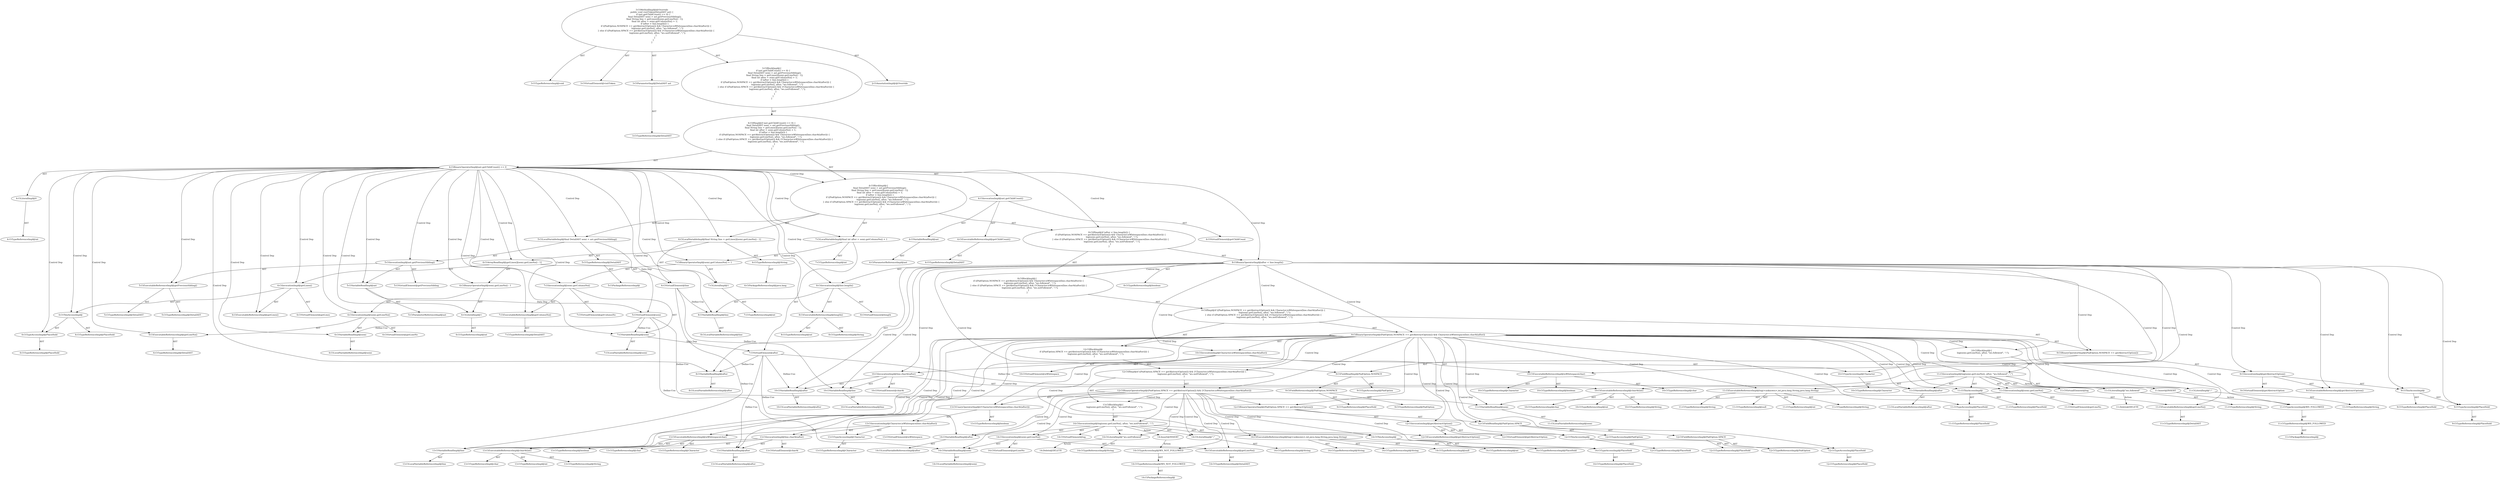 digraph "visitToken#?,DetailAST" {
0 [label="3:CtTypeReferenceImpl@void" shape=ellipse]
1 [label="3:CtVirtualElement@visitToken" shape=ellipse]
2 [label="3:CtParameterImpl@DetailAST ast" shape=ellipse]
3 [label="3:CtTypeReferenceImpl@DetailAST" shape=ellipse]
4 [label="4:CtExecutableReferenceImpl@getChildCount()" shape=ellipse]
5 [label="4:CtTypeReferenceImpl@DetailAST" shape=ellipse]
6 [label="4:CtVirtualElement@getChildCount" shape=ellipse]
7 [label="4:CtVariableReadImpl@ast" shape=ellipse]
8 [label="4:CtParameterReferenceImpl@ast" shape=ellipse]
9 [label="4:CtInvocationImpl@ast.getChildCount()" shape=ellipse]
10 [label="4:CtLiteralImpl@0" shape=ellipse]
11 [label="4:CtTypeReferenceImpl@int" shape=ellipse]
12 [label="4:CtBinaryOperatorImpl@ast.getChildCount() == 0" shape=ellipse]
13 [label="5:CtTypeReferenceImpl@DetailAST" shape=ellipse]
14 [label="5:CtPackageReferenceImpl@" shape=ellipse]
15 [label="5:CtExecutableReferenceImpl@getPreviousSibling()" shape=ellipse]
16 [label="5:CtTypeReferenceImpl@DetailAST" shape=ellipse]
17 [label="5:CtTypeReferenceImpl@DetailAST" shape=ellipse]
18 [label="5:CtVirtualElement@getPreviousSibling" shape=ellipse]
19 [label="5:CtVariableReadImpl@ast" shape=ellipse]
20 [label="5:CtParameterReferenceImpl@ast" shape=ellipse]
21 [label="5:CtInvocationImpl@ast.getPreviousSibling()" shape=ellipse]
22 [label="5:CtVirtualElement@semi" shape=ellipse]
23 [label="5:CtLocalVariableImpl@final DetailAST semi = ast.getPreviousSibling()" shape=ellipse]
24 [label="6:CtTypeReferenceImpl@String" shape=ellipse]
25 [label="6:CtPackageReferenceImpl@java.lang" shape=ellipse]
26 [label="6:CtExecutableReferenceImpl@getLines()" shape=ellipse]
27 [label="6:CtVirtualElement@getLines" shape=ellipse]
28 [label="6:CtTypeAccessImpl@PlaceHold" shape=ellipse]
29 [label="6:CtTypeReferenceImpl@PlaceHold" shape=ellipse]
30 [label="6:CtThisAccessImpl@" shape=ellipse]
31 [label="6:CtTypeReferenceImpl@PlaceHold" shape=ellipse]
32 [label="6:CtInvocationImpl@getLines()" shape=ellipse]
33 [label="6:CtExecutableReferenceImpl@getLineNo()" shape=ellipse]
34 [label="6:CtTypeReferenceImpl@DetailAST" shape=ellipse]
35 [label="6:CtVirtualElement@getLineNo" shape=ellipse]
36 [label="6:CtVariableReadImpl@semi" shape=ellipse]
37 [label="6:CtLocalVariableReferenceImpl@semi" shape=ellipse]
38 [label="6:CtInvocationImpl@semi.getLineNo()" shape=ellipse]
39 [label="6:CtLiteralImpl@1" shape=ellipse]
40 [label="6:CtTypeReferenceImpl@int" shape=ellipse]
41 [label="6:CtBinaryOperatorImpl@semi.getLineNo() - 1" shape=ellipse]
42 [label="6:CtArrayReadImpl@getLines()[semi.getLineNo() - 1]" shape=ellipse]
43 [label="6:CtVirtualElement@line" shape=ellipse]
44 [label="6:CtLocalVariableImpl@final String line = getLines()[semi.getLineNo() - 1]" shape=ellipse]
45 [label="7:CtTypeReferenceImpl@int" shape=ellipse]
46 [label="7:CtExecutableReferenceImpl@getColumnNo()" shape=ellipse]
47 [label="7:CtTypeReferenceImpl@DetailAST" shape=ellipse]
48 [label="7:CtVirtualElement@getColumnNo" shape=ellipse]
49 [label="7:CtVariableReadImpl@semi" shape=ellipse]
50 [label="7:CtLocalVariableReferenceImpl@semi" shape=ellipse]
51 [label="7:CtInvocationImpl@semi.getColumnNo()" shape=ellipse]
52 [label="7:CtLiteralImpl@1" shape=ellipse]
53 [label="7:CtTypeReferenceImpl@int" shape=ellipse]
54 [label="7:CtBinaryOperatorImpl@semi.getColumnNo() + 1" shape=ellipse]
55 [label="7:CtVirtualElement@after" shape=ellipse]
56 [label="7:CtLocalVariableImpl@final int after = semi.getColumnNo() + 1" shape=ellipse]
57 [label="8:CtVariableReadImpl@after" shape=ellipse]
58 [label="8:CtLocalVariableReferenceImpl@after" shape=ellipse]
59 [label="8:CtExecutableReferenceImpl@length()" shape=ellipse]
60 [label="8:CtTypeReferenceImpl@String" shape=ellipse]
61 [label="8:CtTypeReferenceImpl@int" shape=ellipse]
62 [label="8:CtVirtualElement@length" shape=ellipse]
63 [label="8:CtVariableReadImpl@line" shape=ellipse]
64 [label="8:CtLocalVariableReferenceImpl@line" shape=ellipse]
65 [label="8:CtInvocationImpl@line.length()" shape=ellipse]
66 [label="8:CtBinaryOperatorImpl@after < line.length()" shape=ellipse]
67 [label="8:CtTypeReferenceImpl@boolean" shape=ellipse]
68 [label="9:CtFieldReferenceImpl@PadOption.NOSPACE" shape=ellipse]
69 [label="9:CtTypeReferenceImpl@PadOption" shape=ellipse]
70 [label="9:CtTypeReferenceImpl@PlaceHold" shape=ellipse]
71 [label="9:CtFieldReadImpl@PadOption.NOSPACE" shape=ellipse]
72 [label="9:CtTypeAccessImpl@PadOption" shape=ellipse]
73 [label="9:CtExecutableReferenceImpl@getAbstractOption()" shape=ellipse]
74 [label="9:CtVirtualElement@getAbstractOption" shape=ellipse]
75 [label="9:CtTypeAccessImpl@PlaceHold" shape=ellipse]
76 [label="9:CtTypeReferenceImpl@PlaceHold" shape=ellipse]
77 [label="9:CtThisAccessImpl@" shape=ellipse]
78 [label="9:CtTypeReferenceImpl@PlaceHold" shape=ellipse]
79 [label="9:CtInvocationImpl@getAbstractOption()" shape=ellipse]
80 [label="9:CtBinaryOperatorImpl@(PadOption.NOSPACE == getAbstractOption())" shape=ellipse]
81 [label="10:CtExecutableReferenceImpl@isWhitespace(char)" shape=ellipse]
82 [label="10:CtTypeReferenceImpl@Character" shape=ellipse]
83 [label="10:CtTypeReferenceImpl@boolean" shape=ellipse]
84 [label="10:CtTypeReferenceImpl@char" shape=ellipse]
85 [label="10:CtVirtualElement@isWhitespace" shape=ellipse]
86 [label="10:CtTypeAccessImpl@Character" shape=ellipse]
87 [label="10:CtTypeReferenceImpl@Character" shape=ellipse]
88 [label="10:CtExecutableReferenceImpl@charAt(int)" shape=ellipse]
89 [label="10:CtTypeReferenceImpl@String" shape=ellipse]
90 [label="10:CtTypeReferenceImpl@char" shape=ellipse]
91 [label="10:CtTypeReferenceImpl@int" shape=ellipse]
92 [label="10:CtVirtualElement@charAt" shape=ellipse]
93 [label="10:CtVariableReadImpl@line" shape=ellipse]
94 [label="10:CtLocalVariableReferenceImpl@line" shape=ellipse]
95 [label="10:CtVariableReadImpl@after" shape=ellipse]
96 [label="10:CtLocalVariableReferenceImpl@after" shape=ellipse]
97 [label="10:CtInvocationImpl@line.charAt(after)" shape=ellipse]
98 [label="10:CtInvocationImpl@Character.isWhitespace(line.charAt(after))" shape=ellipse]
99 [label="9:CtBinaryOperatorImpl@(PadOption.NOSPACE == getAbstractOption()) && Character.isWhitespace(line.charAt(after))" shape=ellipse]
100 [label="11:CtExecutableReferenceImpl@log(<unknown>,int,java.lang.String,java.lang.String)" shape=ellipse]
101 [label="11:CtTypeReferenceImpl@null" shape=ellipse]
102 [label="11:CtTypeReferenceImpl@int" shape=ellipse]
103 [label="11:CtTypeReferenceImpl@String" shape=ellipse]
104 [label="11:CtTypeReferenceImpl@String" shape=ellipse]
105 [label="11:CtVirtualElement@log" shape=ellipse]
106 [label="11:CtTypeAccessImpl@PlaceHold" shape=ellipse]
107 [label="11:CtTypeReferenceImpl@PlaceHold" shape=ellipse]
108 [label="11:CtThisAccessImpl@" shape=ellipse]
109 [label="11:CtTypeReferenceImpl@PlaceHold" shape=ellipse]
110 [label="11:CtExecutableReferenceImpl@getLineNo()" shape=ellipse]
111 [label="11:CtTypeReferenceImpl@DetailAST" shape=ellipse]
112 [label="11:CtVirtualElement@getLineNo" shape=ellipse]
113 [label="11:CtVariableReadImpl@semi" shape=ellipse]
114 [label="11:CtLocalVariableReferenceImpl@semi" shape=ellipse]
115 [label="11:CtInvocationImpl@semi.getLineNo()" shape=ellipse]
116 [label="11:CtVariableReadImpl@after" shape=ellipse]
117 [label="11:CtLocalVariableReferenceImpl@after" shape=ellipse]
118 [label="11:CtLiteralImpl@\"ws.followed\"" shape=ellipse]
119 [label="11:CtTypeReferenceImpl@String" shape=ellipse]
120 [label="11:CtLiteralImpl@\";\"" shape=ellipse]
121 [label="11:CtTypeReferenceImpl@String" shape=ellipse]
122 [label="11:CtInvocationImpl@log(semi.getLineNo(), after, \"ws.followed\", \";\")" shape=ellipse]
123 [label="10:CtBlockImpl@\{
    log(semi.getLineNo(), after, \"ws.followed\", \";\");
\}" shape=ellipse]
124 [label="12:CtFieldReferenceImpl@PadOption.SPACE" shape=ellipse]
125 [label="12:CtTypeReferenceImpl@PadOption" shape=ellipse]
126 [label="12:CtTypeReferenceImpl@PlaceHold" shape=ellipse]
127 [label="12:CtFieldReadImpl@PadOption.SPACE" shape=ellipse]
128 [label="12:CtTypeAccessImpl@PadOption" shape=ellipse]
129 [label="12:CtExecutableReferenceImpl@getAbstractOption()" shape=ellipse]
130 [label="12:CtVirtualElement@getAbstractOption" shape=ellipse]
131 [label="12:CtTypeAccessImpl@PlaceHold" shape=ellipse]
132 [label="12:CtTypeReferenceImpl@PlaceHold" shape=ellipse]
133 [label="12:CtThisAccessImpl@" shape=ellipse]
134 [label="12:CtTypeReferenceImpl@PlaceHold" shape=ellipse]
135 [label="12:CtInvocationImpl@getAbstractOption()" shape=ellipse]
136 [label="12:CtBinaryOperatorImpl@(PadOption.SPACE == getAbstractOption())" shape=ellipse]
137 [label="13:CtExecutableReferenceImpl@isWhitespace(char)" shape=ellipse]
138 [label="13:CtTypeReferenceImpl@Character" shape=ellipse]
139 [label="13:CtTypeReferenceImpl@boolean" shape=ellipse]
140 [label="13:CtTypeReferenceImpl@char" shape=ellipse]
141 [label="13:CtVirtualElement@isWhitespace" shape=ellipse]
142 [label="13:CtTypeAccessImpl@Character" shape=ellipse]
143 [label="13:CtTypeReferenceImpl@Character" shape=ellipse]
144 [label="13:CtExecutableReferenceImpl@charAt(int)" shape=ellipse]
145 [label="13:CtTypeReferenceImpl@String" shape=ellipse]
146 [label="13:CtTypeReferenceImpl@char" shape=ellipse]
147 [label="13:CtTypeReferenceImpl@int" shape=ellipse]
148 [label="13:CtVirtualElement@charAt" shape=ellipse]
149 [label="13:CtVariableReadImpl@line" shape=ellipse]
150 [label="13:CtLocalVariableReferenceImpl@line" shape=ellipse]
151 [label="13:CtVariableReadImpl@after" shape=ellipse]
152 [label="13:CtLocalVariableReferenceImpl@after" shape=ellipse]
153 [label="13:CtInvocationImpl@line.charAt(after)" shape=ellipse]
154 [label="13:CtInvocationImpl@Character.isWhitespace(line.charAt(after))" shape=ellipse]
155 [label="13:CtUnaryOperatorImpl@(!Character.isWhitespace(line.charAt(after)))" shape=ellipse]
156 [label="13:CtTypeReferenceImpl@boolean" shape=ellipse]
157 [label="12:CtBinaryOperatorImpl@(PadOption.SPACE == getAbstractOption()) && (!Character.isWhitespace(line.charAt(after)))" shape=ellipse]
158 [label="14:CtExecutableReferenceImpl@log(<unknown>,int,java.lang.String,java.lang.String)" shape=ellipse]
159 [label="14:CtTypeReferenceImpl@null" shape=ellipse]
160 [label="14:CtTypeReferenceImpl@int" shape=ellipse]
161 [label="14:CtTypeReferenceImpl@String" shape=ellipse]
162 [label="14:CtTypeReferenceImpl@String" shape=ellipse]
163 [label="14:CtVirtualElement@log" shape=ellipse]
164 [label="14:CtTypeAccessImpl@PlaceHold" shape=ellipse]
165 [label="14:CtTypeReferenceImpl@PlaceHold" shape=ellipse]
166 [label="14:CtThisAccessImpl@" shape=ellipse]
167 [label="14:CtTypeReferenceImpl@PlaceHold" shape=ellipse]
168 [label="14:CtExecutableReferenceImpl@getLineNo()" shape=ellipse]
169 [label="14:CtTypeReferenceImpl@DetailAST" shape=ellipse]
170 [label="14:CtVirtualElement@getLineNo" shape=ellipse]
171 [label="14:CtVariableReadImpl@semi" shape=ellipse]
172 [label="14:CtLocalVariableReferenceImpl@semi" shape=ellipse]
173 [label="14:CtInvocationImpl@semi.getLineNo()" shape=ellipse]
174 [label="14:CtVariableReadImpl@after" shape=ellipse]
175 [label="14:CtLocalVariableReferenceImpl@after" shape=ellipse]
176 [label="14:CtLiteralImpl@\"ws.notFollowed\"" shape=ellipse]
177 [label="14:CtTypeReferenceImpl@String" shape=ellipse]
178 [label="14:CtLiteralImpl@\";\"" shape=ellipse]
179 [label="14:CtTypeReferenceImpl@String" shape=ellipse]
180 [label="14:CtInvocationImpl@log(semi.getLineNo(), after, \"ws.notFollowed\", \";\")" shape=ellipse]
181 [label="13:CtBlockImpl@\{
    log(semi.getLineNo(), after, \"ws.notFollowed\", \";\");
\}" shape=ellipse]
182 [label="12:CtIfImpl@if ((PadOption.SPACE == getAbstractOption()) && (!Character.isWhitespace(line.charAt(after)))) \{
    log(semi.getLineNo(), after, \"ws.notFollowed\", \";\");
\}" shape=ellipse]
183 [label="12:CtBlockImpl@
    if ((PadOption.SPACE == getAbstractOption()) && (!Character.isWhitespace(line.charAt(after)))) \{
        log(semi.getLineNo(), after, \"ws.notFollowed\", \";\");
    \}
" shape=ellipse]
184 [label="9:CtIfImpl@if ((PadOption.NOSPACE == getAbstractOption()) && Character.isWhitespace(line.charAt(after))) \{
    log(semi.getLineNo(), after, \"ws.followed\", \";\");
\} else if ((PadOption.SPACE == getAbstractOption()) && (!Character.isWhitespace(line.charAt(after)))) \{
    log(semi.getLineNo(), after, \"ws.notFollowed\", \";\");
\}" shape=ellipse]
185 [label="8:CtBlockImpl@\{
    if ((PadOption.NOSPACE == getAbstractOption()) && Character.isWhitespace(line.charAt(after))) \{
        log(semi.getLineNo(), after, \"ws.followed\", \";\");
    \} else if ((PadOption.SPACE == getAbstractOption()) && (!Character.isWhitespace(line.charAt(after)))) \{
        log(semi.getLineNo(), after, \"ws.notFollowed\", \";\");
    \}
\}" shape=ellipse]
186 [label="8:CtIfImpl@if (after < line.length()) \{
    if ((PadOption.NOSPACE == getAbstractOption()) && Character.isWhitespace(line.charAt(after))) \{
        log(semi.getLineNo(), after, \"ws.followed\", \";\");
    \} else if ((PadOption.SPACE == getAbstractOption()) && (!Character.isWhitespace(line.charAt(after)))) \{
        log(semi.getLineNo(), after, \"ws.notFollowed\", \";\");
    \}
\}" shape=ellipse]
187 [label="4:CtBlockImpl@\{
    final DetailAST semi = ast.getPreviousSibling();
    final String line = getLines()[semi.getLineNo() - 1];
    final int after = semi.getColumnNo() + 1;
    if (after < line.length()) \{
        if ((PadOption.NOSPACE == getAbstractOption()) && Character.isWhitespace(line.charAt(after))) \{
            log(semi.getLineNo(), after, \"ws.followed\", \";\");
        \} else if ((PadOption.SPACE == getAbstractOption()) && (!Character.isWhitespace(line.charAt(after)))) \{
            log(semi.getLineNo(), after, \"ws.notFollowed\", \";\");
        \}
    \}
\}" shape=ellipse]
188 [label="4:CtIfImpl@if (ast.getChildCount() == 0) \{
    final DetailAST semi = ast.getPreviousSibling();
    final String line = getLines()[semi.getLineNo() - 1];
    final int after = semi.getColumnNo() + 1;
    if (after < line.length()) \{
        if ((PadOption.NOSPACE == getAbstractOption()) && Character.isWhitespace(line.charAt(after))) \{
            log(semi.getLineNo(), after, \"ws.followed\", \";\");
        \} else if ((PadOption.SPACE == getAbstractOption()) && (!Character.isWhitespace(line.charAt(after)))) \{
            log(semi.getLineNo(), after, \"ws.notFollowed\", \";\");
        \}
    \}
\}" shape=ellipse]
189 [label="3:CtBlockImpl@\{
    if (ast.getChildCount() == 0) \{
        final DetailAST semi = ast.getPreviousSibling();
        final String line = getLines()[semi.getLineNo() - 1];
        final int after = semi.getColumnNo() + 1;
        if (after < line.length()) \{
            if ((PadOption.NOSPACE == getAbstractOption()) && Character.isWhitespace(line.charAt(after))) \{
                log(semi.getLineNo(), after, \"ws.followed\", \";\");
            \} else if ((PadOption.SPACE == getAbstractOption()) && (!Character.isWhitespace(line.charAt(after)))) \{
                log(semi.getLineNo(), after, \"ws.notFollowed\", \";\");
            \}
        \}
    \}
\}" shape=ellipse]
190 [label="3:CtMethodImpl@@Override
public void visitToken(DetailAST ast) \{
    if (ast.getChildCount() == 0) \{
        final DetailAST semi = ast.getPreviousSibling();
        final String line = getLines()[semi.getLineNo() - 1];
        final int after = semi.getColumnNo() + 1;
        if (after < line.length()) \{
            if ((PadOption.NOSPACE == getAbstractOption()) && Character.isWhitespace(line.charAt(after))) \{
                log(semi.getLineNo(), after, \"ws.followed\", \";\");
            \} else if ((PadOption.SPACE == getAbstractOption()) && (!Character.isWhitespace(line.charAt(after)))) \{
                log(semi.getLineNo(), after, \"ws.notFollowed\", \";\");
            \}
        \}
    \}
\}" shape=ellipse]
191 [label="2:CtAnnotationImpl@@Override" shape=ellipse]
192 [label="11:Delete@DELETE" shape=ellipse]
193 [label="14:Delete@DELETE" shape=ellipse]
194 [label="11:Insert@INSERT" shape=ellipse]
195 [label="11:CtPackageReferenceImpl@" shape=ellipse]
196 [label="11:CtTypeReferenceImpl@WS_FOLLOWED" shape=ellipse]
197 [label="11:CtTypeAccessImpl@WS_FOLLOWED" shape=ellipse]
198 [label="14:Insert@INSERT" shape=ellipse]
199 [label="14:CtPackageReferenceImpl@" shape=ellipse]
200 [label="14:CtTypeReferenceImpl@WS_NOT_FOLLOWED" shape=ellipse]
201 [label="14:CtTypeAccessImpl@WS_NOT_FOLLOWED" shape=ellipse]
2 -> 3 [label="AST"];
4 -> 5 [label="AST"];
7 -> 8 [label="AST"];
9 -> 6 [label="AST"];
9 -> 7 [label="AST"];
9 -> 4 [label="AST"];
10 -> 11 [label="AST"];
12 -> 9 [label="AST"];
12 -> 10 [label="AST"];
12 -> 187 [label="Control Dep"];
12 -> 23 [label="Control Dep"];
12 -> 21 [label="Control Dep"];
12 -> 15 [label="Control Dep"];
12 -> 19 [label="Control Dep"];
12 -> 44 [label="Control Dep"];
12 -> 42 [label="Control Dep"];
12 -> 32 [label="Control Dep"];
12 -> 26 [label="Control Dep"];
12 -> 30 [label="Control Dep"];
12 -> 28 [label="Control Dep"];
12 -> 41 [label="Control Dep"];
12 -> 38 [label="Control Dep"];
12 -> 33 [label="Control Dep"];
12 -> 36 [label="Control Dep"];
12 -> 39 [label="Control Dep"];
12 -> 56 [label="Control Dep"];
12 -> 54 [label="Control Dep"];
12 -> 51 [label="Control Dep"];
12 -> 46 [label="Control Dep"];
12 -> 49 [label="Control Dep"];
12 -> 52 [label="Control Dep"];
12 -> 186 [label="Control Dep"];
12 -> 66 [label="Control Dep"];
12 -> 57 [label="Control Dep"];
12 -> 65 [label="Control Dep"];
12 -> 59 [label="Control Dep"];
12 -> 63 [label="Control Dep"];
13 -> 14 [label="AST"];
15 -> 16 [label="AST"];
15 -> 17 [label="AST"];
19 -> 20 [label="AST"];
19 -> 22 [label="Data Dep"];
21 -> 18 [label="AST"];
21 -> 19 [label="AST"];
21 -> 15 [label="AST"];
22 -> 36 [label="Define-Use"];
22 -> 49 [label="Define-Use"];
22 -> 113 [label="Define-Use"];
22 -> 171 [label="Define-Use"];
23 -> 22 [label="AST"];
23 -> 13 [label="AST"];
23 -> 21 [label="AST"];
24 -> 25 [label="AST"];
28 -> 29 [label="AST"];
30 -> 31 [label="AST"];
30 -> 28 [label="AST"];
32 -> 27 [label="AST"];
32 -> 30 [label="AST"];
32 -> 26 [label="AST"];
33 -> 34 [label="AST"];
36 -> 37 [label="AST"];
38 -> 35 [label="AST"];
38 -> 36 [label="AST"];
38 -> 33 [label="AST"];
39 -> 40 [label="AST"];
41 -> 38 [label="AST"];
41 -> 39 [label="AST"];
42 -> 32 [label="AST"];
42 -> 41 [label="AST"];
42 -> 43 [label="Data Dep"];
43 -> 63 [label="Define-Use"];
43 -> 93 [label="Define-Use"];
43 -> 149 [label="Define-Use"];
44 -> 43 [label="AST"];
44 -> 24 [label="AST"];
44 -> 42 [label="AST"];
46 -> 47 [label="AST"];
49 -> 50 [label="AST"];
49 -> 55 [label="Data Dep"];
51 -> 48 [label="AST"];
51 -> 49 [label="AST"];
51 -> 46 [label="AST"];
52 -> 53 [label="AST"];
54 -> 51 [label="AST"];
54 -> 52 [label="AST"];
55 -> 57 [label="Define-Use"];
55 -> 95 [label="Define-Use"];
55 -> 116 [label="Define-Use"];
55 -> 151 [label="Define-Use"];
55 -> 174 [label="Define-Use"];
56 -> 55 [label="AST"];
56 -> 45 [label="AST"];
56 -> 54 [label="AST"];
57 -> 58 [label="AST"];
59 -> 60 [label="AST"];
59 -> 61 [label="AST"];
63 -> 64 [label="AST"];
65 -> 62 [label="AST"];
65 -> 63 [label="AST"];
65 -> 59 [label="AST"];
66 -> 67 [label="AST"];
66 -> 57 [label="AST"];
66 -> 65 [label="AST"];
66 -> 185 [label="Control Dep"];
66 -> 184 [label="Control Dep"];
66 -> 99 [label="Control Dep"];
66 -> 80 [label="Control Dep"];
66 -> 71 [label="Control Dep"];
66 -> 79 [label="Control Dep"];
66 -> 73 [label="Control Dep"];
66 -> 77 [label="Control Dep"];
66 -> 75 [label="Control Dep"];
66 -> 98 [label="Control Dep"];
66 -> 81 [label="Control Dep"];
66 -> 86 [label="Control Dep"];
66 -> 97 [label="Control Dep"];
66 -> 88 [label="Control Dep"];
66 -> 93 [label="Control Dep"];
66 -> 95 [label="Control Dep"];
68 -> 69 [label="AST"];
68 -> 70 [label="AST"];
71 -> 72 [label="AST"];
71 -> 68 [label="AST"];
75 -> 76 [label="AST"];
77 -> 78 [label="AST"];
77 -> 75 [label="AST"];
79 -> 74 [label="AST"];
79 -> 77 [label="AST"];
79 -> 73 [label="AST"];
80 -> 71 [label="AST"];
80 -> 79 [label="AST"];
81 -> 82 [label="AST"];
81 -> 83 [label="AST"];
81 -> 84 [label="AST"];
86 -> 87 [label="AST"];
88 -> 89 [label="AST"];
88 -> 90 [label="AST"];
88 -> 91 [label="AST"];
93 -> 94 [label="AST"];
95 -> 96 [label="AST"];
97 -> 92 [label="AST"];
97 -> 93 [label="AST"];
97 -> 88 [label="AST"];
97 -> 95 [label="AST"];
98 -> 85 [label="AST"];
98 -> 86 [label="AST"];
98 -> 81 [label="AST"];
98 -> 97 [label="AST"];
99 -> 80 [label="AST"];
99 -> 98 [label="AST"];
99 -> 123 [label="Control Dep"];
99 -> 122 [label="Control Dep"];
99 -> 100 [label="Control Dep"];
99 -> 108 [label="Control Dep"];
99 -> 106 [label="Control Dep"];
99 -> 115 [label="Control Dep"];
99 -> 110 [label="Control Dep"];
99 -> 113 [label="Control Dep"];
99 -> 116 [label="Control Dep"];
99 -> 118 [label="Control Dep"];
99 -> 120 [label="Control Dep"];
99 -> 183 [label="Control Dep"];
99 -> 182 [label="Control Dep"];
99 -> 157 [label="Control Dep"];
99 -> 136 [label="Control Dep"];
99 -> 127 [label="Control Dep"];
99 -> 135 [label="Control Dep"];
99 -> 129 [label="Control Dep"];
99 -> 133 [label="Control Dep"];
99 -> 131 [label="Control Dep"];
99 -> 155 [label="Control Dep"];
99 -> 154 [label="Control Dep"];
99 -> 137 [label="Control Dep"];
99 -> 142 [label="Control Dep"];
99 -> 153 [label="Control Dep"];
99 -> 144 [label="Control Dep"];
99 -> 149 [label="Control Dep"];
99 -> 151 [label="Control Dep"];
99 -> 197 [label="Control Dep"];
100 -> 101 [label="AST"];
100 -> 102 [label="AST"];
100 -> 103 [label="AST"];
100 -> 104 [label="AST"];
106 -> 107 [label="AST"];
108 -> 109 [label="AST"];
108 -> 106 [label="AST"];
110 -> 111 [label="AST"];
113 -> 114 [label="AST"];
115 -> 112 [label="AST"];
115 -> 113 [label="AST"];
115 -> 110 [label="AST"];
116 -> 117 [label="AST"];
118 -> 119 [label="AST"];
118 -> 192 [label="Action"];
120 -> 121 [label="AST"];
122 -> 105 [label="AST"];
122 -> 108 [label="AST"];
122 -> 100 [label="AST"];
122 -> 115 [label="AST"];
122 -> 116 [label="AST"];
122 -> 118 [label="AST"];
122 -> 120 [label="AST"];
122 -> 194 [label="Action"];
123 -> 122 [label="AST"];
124 -> 125 [label="AST"];
124 -> 126 [label="AST"];
127 -> 128 [label="AST"];
127 -> 124 [label="AST"];
131 -> 132 [label="AST"];
133 -> 134 [label="AST"];
133 -> 131 [label="AST"];
135 -> 130 [label="AST"];
135 -> 133 [label="AST"];
135 -> 129 [label="AST"];
136 -> 127 [label="AST"];
136 -> 135 [label="AST"];
137 -> 138 [label="AST"];
137 -> 139 [label="AST"];
137 -> 140 [label="AST"];
142 -> 143 [label="AST"];
144 -> 145 [label="AST"];
144 -> 146 [label="AST"];
144 -> 147 [label="AST"];
149 -> 150 [label="AST"];
151 -> 152 [label="AST"];
153 -> 148 [label="AST"];
153 -> 149 [label="AST"];
153 -> 144 [label="AST"];
153 -> 151 [label="AST"];
154 -> 141 [label="AST"];
154 -> 142 [label="AST"];
154 -> 137 [label="AST"];
154 -> 153 [label="AST"];
155 -> 156 [label="AST"];
155 -> 154 [label="AST"];
157 -> 136 [label="AST"];
157 -> 155 [label="AST"];
157 -> 181 [label="Control Dep"];
157 -> 180 [label="Control Dep"];
157 -> 158 [label="Control Dep"];
157 -> 166 [label="Control Dep"];
157 -> 164 [label="Control Dep"];
157 -> 173 [label="Control Dep"];
157 -> 168 [label="Control Dep"];
157 -> 171 [label="Control Dep"];
157 -> 174 [label="Control Dep"];
157 -> 176 [label="Control Dep"];
157 -> 178 [label="Control Dep"];
157 -> 201 [label="Control Dep"];
158 -> 159 [label="AST"];
158 -> 160 [label="AST"];
158 -> 161 [label="AST"];
158 -> 162 [label="AST"];
164 -> 165 [label="AST"];
166 -> 167 [label="AST"];
166 -> 164 [label="AST"];
168 -> 169 [label="AST"];
171 -> 172 [label="AST"];
173 -> 170 [label="AST"];
173 -> 171 [label="AST"];
173 -> 168 [label="AST"];
174 -> 175 [label="AST"];
176 -> 177 [label="AST"];
176 -> 193 [label="Action"];
178 -> 179 [label="AST"];
180 -> 163 [label="AST"];
180 -> 166 [label="AST"];
180 -> 158 [label="AST"];
180 -> 173 [label="AST"];
180 -> 174 [label="AST"];
180 -> 176 [label="AST"];
180 -> 178 [label="AST"];
180 -> 198 [label="Action"];
181 -> 180 [label="AST"];
182 -> 157 [label="AST"];
182 -> 181 [label="AST"];
183 -> 182 [label="AST"];
184 -> 99 [label="AST"];
184 -> 123 [label="AST"];
184 -> 183 [label="AST"];
185 -> 184 [label="AST"];
186 -> 66 [label="AST"];
186 -> 185 [label="AST"];
187 -> 23 [label="AST"];
187 -> 44 [label="AST"];
187 -> 56 [label="AST"];
187 -> 186 [label="AST"];
188 -> 12 [label="AST"];
188 -> 187 [label="AST"];
189 -> 188 [label="AST"];
190 -> 1 [label="AST"];
190 -> 191 [label="AST"];
190 -> 0 [label="AST"];
190 -> 2 [label="AST"];
190 -> 189 [label="AST"];
194 -> 197 [label="Action"];
196 -> 195 [label="AST"];
197 -> 196 [label="AST"];
198 -> 201 [label="Action"];
200 -> 199 [label="AST"];
201 -> 200 [label="AST"];
}